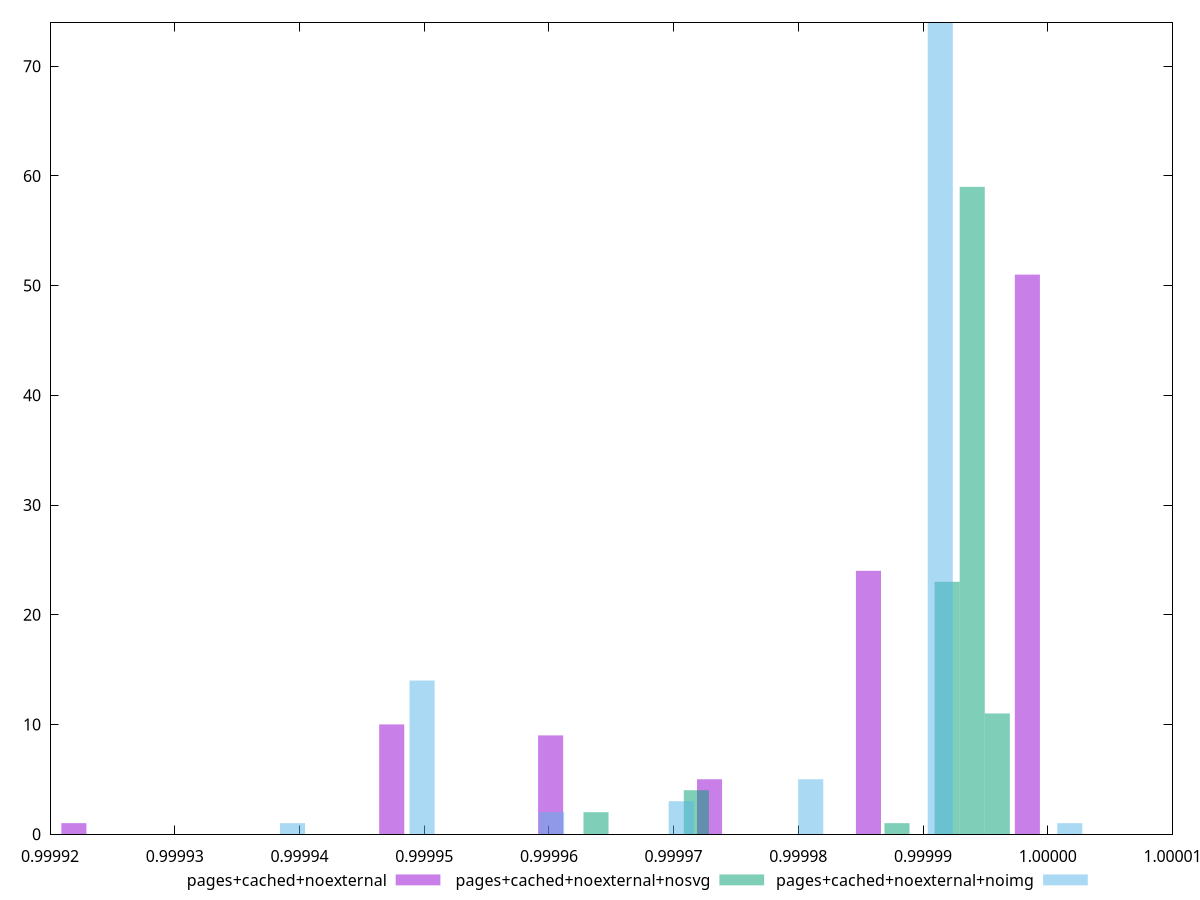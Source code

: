 $_pagesCachedNoexternal <<EOF
0.9999983638823595 51
0.9999473981637986 10
0.9999728810230791 5
0.9999856224527193 24
0.9999219153045182 1
0.9999601395934389 9
EOF
$_pagesCachedNoexternalNosvg <<EOF
0.9999718216519619 4
0.9999959538960821 11
0.9999939428757387 59
0.9999879098147088 1
0.9999919318553954 23
0.9999637775705884 2
EOF
$_pagesCachedNoexternalNoimg <<EOF
0.9999913794114621 74
0.999980992480625 5
0.9999602186189508 2
0.9999498316881137 14
0.9999706055497879 3
0.9999394447572766 1
1.0000017663422993 1
EOF
set key outside below
set terminal pngcairo
set output "report_00005_2020-11-02T22-26-11.212Z/max-potential-fid/max-potential-fid_pages+cached+noexternal_pages+cached+noexternal+nosvg_pages+cached+noexternal+noimg+hist.png"
set boxwidth 0.0000020110203433551237
set style fill transparent solid 0.5 noborder
set yrange [0:74]
plot $_pagesCachedNoexternal title "pages+cached+noexternal" with boxes ,$_pagesCachedNoexternalNosvg title "pages+cached+noexternal+nosvg" with boxes ,$_pagesCachedNoexternalNoimg title "pages+cached+noexternal+noimg" with boxes ,